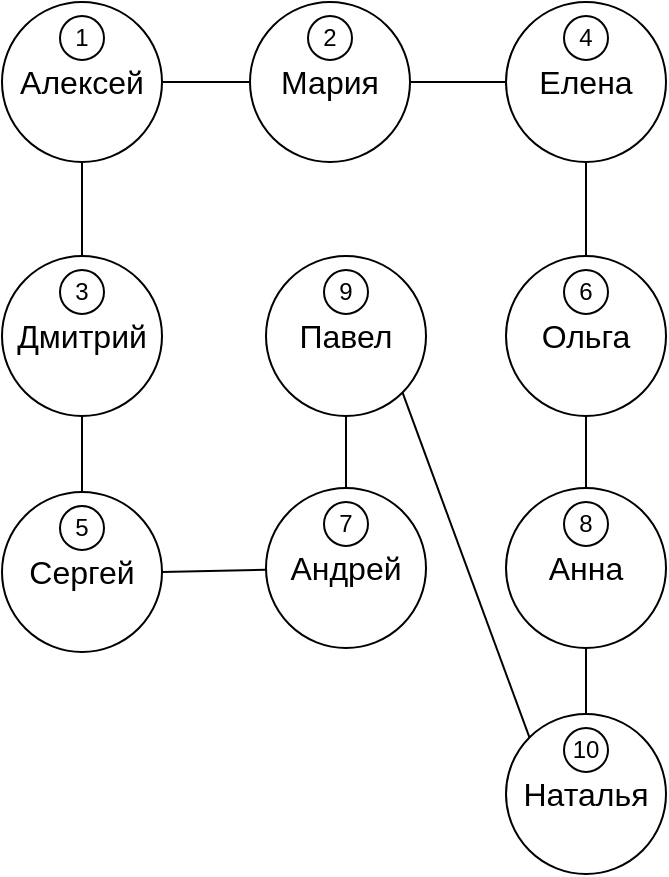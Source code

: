 <mxfile version="26.2.14" pages="3">
  <diagram name="FriendsWith" id="z1qGLr0hXs71ZdBFt_Ie">
    <mxGraphModel dx="1077" dy="1022" grid="0" gridSize="10" guides="1" tooltips="1" connect="1" arrows="1" fold="1" page="0" pageScale="1" pageWidth="827" pageHeight="1169" math="0" shadow="0">
      <root>
        <mxCell id="0" />
        <mxCell id="1" parent="0" />
        <mxCell id="5Dt48rdki2W4BKck6tQE-1" value="" style="group" vertex="1" connectable="0" parent="1">
          <mxGeometry x="217" y="-89" width="80" height="80" as="geometry" />
        </mxCell>
        <mxCell id="5Dt48rdki2W4BKck6tQE-2" value="&lt;font style=&quot;font-size: 16px;&quot;&gt;Елена&lt;/font&gt;" style="ellipse;whiteSpace=wrap;html=1;aspect=fixed;" vertex="1" parent="5Dt48rdki2W4BKck6tQE-1">
          <mxGeometry width="80" height="80" as="geometry" />
        </mxCell>
        <mxCell id="5Dt48rdki2W4BKck6tQE-3" value="4" style="ellipse;whiteSpace=wrap;html=1;aspect=fixed;" vertex="1" parent="5Dt48rdki2W4BKck6tQE-1">
          <mxGeometry x="29" y="7" width="22" height="22" as="geometry" />
        </mxCell>
        <mxCell id="5Dt48rdki2W4BKck6tQE-4" value="" style="group" vertex="1" connectable="0" parent="1">
          <mxGeometry x="-35" y="38" width="80" height="80" as="geometry" />
        </mxCell>
        <mxCell id="5Dt48rdki2W4BKck6tQE-5" value="&lt;font style=&quot;font-size: 16px;&quot;&gt;Дмитрий&lt;/font&gt;" style="ellipse;whiteSpace=wrap;html=1;aspect=fixed;" vertex="1" parent="5Dt48rdki2W4BKck6tQE-4">
          <mxGeometry width="80" height="80" as="geometry" />
        </mxCell>
        <mxCell id="5Dt48rdki2W4BKck6tQE-6" value="3" style="ellipse;whiteSpace=wrap;html=1;aspect=fixed;" vertex="1" parent="5Dt48rdki2W4BKck6tQE-4">
          <mxGeometry x="29" y="7" width="22" height="22" as="geometry" />
        </mxCell>
        <mxCell id="5Dt48rdki2W4BKck6tQE-7" value="" style="group" vertex="1" connectable="0" parent="1">
          <mxGeometry x="89" y="-89" width="80" height="80" as="geometry" />
        </mxCell>
        <mxCell id="5Dt48rdki2W4BKck6tQE-8" value="&lt;font style=&quot;font-size: 16px;&quot;&gt;Мария&lt;/font&gt;" style="ellipse;whiteSpace=wrap;html=1;aspect=fixed;" vertex="1" parent="5Dt48rdki2W4BKck6tQE-7">
          <mxGeometry width="80" height="80" as="geometry" />
        </mxCell>
        <mxCell id="5Dt48rdki2W4BKck6tQE-9" value="2" style="ellipse;whiteSpace=wrap;html=1;aspect=fixed;" vertex="1" parent="5Dt48rdki2W4BKck6tQE-7">
          <mxGeometry x="29" y="7" width="22" height="22" as="geometry" />
        </mxCell>
        <mxCell id="5Dt48rdki2W4BKck6tQE-10" value="" style="group" vertex="1" connectable="0" parent="1">
          <mxGeometry x="-35" y="-89" width="80" height="80" as="geometry" />
        </mxCell>
        <mxCell id="5Dt48rdki2W4BKck6tQE-11" value="&lt;font style=&quot;font-size: 16px;&quot;&gt;Алексей&lt;/font&gt;" style="ellipse;whiteSpace=wrap;html=1;aspect=fixed;" vertex="1" parent="5Dt48rdki2W4BKck6tQE-10">
          <mxGeometry width="80" height="80" as="geometry" />
        </mxCell>
        <mxCell id="5Dt48rdki2W4BKck6tQE-12" value="1" style="ellipse;whiteSpace=wrap;html=1;aspect=fixed;" vertex="1" parent="5Dt48rdki2W4BKck6tQE-10">
          <mxGeometry x="29" y="7" width="22" height="22" as="geometry" />
        </mxCell>
        <mxCell id="5Dt48rdki2W4BKck6tQE-13" value="" style="group" vertex="1" connectable="0" parent="1">
          <mxGeometry x="-35" y="156" width="80" height="80" as="geometry" />
        </mxCell>
        <mxCell id="5Dt48rdki2W4BKck6tQE-14" value="&lt;font style=&quot;font-size: 16px;&quot;&gt;Сергей&lt;/font&gt;" style="ellipse;whiteSpace=wrap;html=1;aspect=fixed;" vertex="1" parent="5Dt48rdki2W4BKck6tQE-13">
          <mxGeometry width="80" height="80" as="geometry" />
        </mxCell>
        <mxCell id="5Dt48rdki2W4BKck6tQE-15" value="5" style="ellipse;whiteSpace=wrap;html=1;aspect=fixed;" vertex="1" parent="5Dt48rdki2W4BKck6tQE-13">
          <mxGeometry x="29" y="7" width="22" height="22" as="geometry" />
        </mxCell>
        <mxCell id="5Dt48rdki2W4BKck6tQE-16" value="" style="group" vertex="1" connectable="0" parent="1">
          <mxGeometry x="217" y="38" width="80" height="80" as="geometry" />
        </mxCell>
        <mxCell id="5Dt48rdki2W4BKck6tQE-17" value="&lt;font style=&quot;font-size: 16px;&quot;&gt;Ольга&lt;/font&gt;" style="ellipse;whiteSpace=wrap;html=1;aspect=fixed;" vertex="1" parent="5Dt48rdki2W4BKck6tQE-16">
          <mxGeometry width="80" height="80" as="geometry" />
        </mxCell>
        <mxCell id="5Dt48rdki2W4BKck6tQE-18" value="6" style="ellipse;whiteSpace=wrap;html=1;aspect=fixed;" vertex="1" parent="5Dt48rdki2W4BKck6tQE-16">
          <mxGeometry x="29" y="7" width="22" height="22" as="geometry" />
        </mxCell>
        <mxCell id="5Dt48rdki2W4BKck6tQE-19" value="" style="group" vertex="1" connectable="0" parent="1">
          <mxGeometry x="97" y="154" width="80" height="80" as="geometry" />
        </mxCell>
        <mxCell id="5Dt48rdki2W4BKck6tQE-20" value="&lt;font style=&quot;font-size: 16px;&quot;&gt;Андрей&lt;/font&gt;" style="ellipse;whiteSpace=wrap;html=1;aspect=fixed;" vertex="1" parent="5Dt48rdki2W4BKck6tQE-19">
          <mxGeometry width="80" height="80" as="geometry" />
        </mxCell>
        <mxCell id="5Dt48rdki2W4BKck6tQE-21" value="7" style="ellipse;whiteSpace=wrap;html=1;aspect=fixed;" vertex="1" parent="5Dt48rdki2W4BKck6tQE-19">
          <mxGeometry x="29" y="7" width="22" height="22" as="geometry" />
        </mxCell>
        <mxCell id="5Dt48rdki2W4BKck6tQE-22" value="" style="group" vertex="1" connectable="0" parent="1">
          <mxGeometry x="217" y="154" width="80" height="80" as="geometry" />
        </mxCell>
        <mxCell id="5Dt48rdki2W4BKck6tQE-23" value="&lt;font style=&quot;font-size: 16px;&quot;&gt;Анна&lt;/font&gt;" style="ellipse;whiteSpace=wrap;html=1;aspect=fixed;" vertex="1" parent="5Dt48rdki2W4BKck6tQE-22">
          <mxGeometry width="80" height="80" as="geometry" />
        </mxCell>
        <mxCell id="5Dt48rdki2W4BKck6tQE-24" value="8" style="ellipse;whiteSpace=wrap;html=1;aspect=fixed;" vertex="1" parent="5Dt48rdki2W4BKck6tQE-22">
          <mxGeometry x="29" y="7" width="22" height="22" as="geometry" />
        </mxCell>
        <mxCell id="5Dt48rdki2W4BKck6tQE-25" value="" style="group" vertex="1" connectable="0" parent="1">
          <mxGeometry x="97" y="38" width="80" height="80" as="geometry" />
        </mxCell>
        <mxCell id="5Dt48rdki2W4BKck6tQE-26" value="&lt;font style=&quot;font-size: 16px;&quot;&gt;Павел&lt;/font&gt;" style="ellipse;whiteSpace=wrap;html=1;aspect=fixed;" vertex="1" parent="5Dt48rdki2W4BKck6tQE-25">
          <mxGeometry width="80" height="80" as="geometry" />
        </mxCell>
        <mxCell id="5Dt48rdki2W4BKck6tQE-27" value="9" style="ellipse;whiteSpace=wrap;html=1;aspect=fixed;" vertex="1" parent="5Dt48rdki2W4BKck6tQE-25">
          <mxGeometry x="29" y="7" width="22" height="22" as="geometry" />
        </mxCell>
        <mxCell id="5Dt48rdki2W4BKck6tQE-28" value="" style="group" vertex="1" connectable="0" parent="1">
          <mxGeometry x="217" y="267" width="80" height="80" as="geometry" />
        </mxCell>
        <mxCell id="5Dt48rdki2W4BKck6tQE-29" value="&lt;font style=&quot;font-size: 16px;&quot;&gt;Наталья&lt;/font&gt;" style="ellipse;whiteSpace=wrap;html=1;aspect=fixed;" vertex="1" parent="5Dt48rdki2W4BKck6tQE-28">
          <mxGeometry width="80" height="80" as="geometry" />
        </mxCell>
        <mxCell id="5Dt48rdki2W4BKck6tQE-30" value="10" style="ellipse;whiteSpace=wrap;html=1;aspect=fixed;" vertex="1" parent="5Dt48rdki2W4BKck6tQE-28">
          <mxGeometry x="29" y="7" width="22" height="22" as="geometry" />
        </mxCell>
        <mxCell id="5Dt48rdki2W4BKck6tQE-49" style="edgeStyle=none;curved=1;rounded=0;orthogonalLoop=1;jettySize=auto;html=1;exitX=1;exitY=0.5;exitDx=0;exitDy=0;fontSize=12;startSize=8;endSize=8;endArrow=none;startFill=0;" edge="1" parent="1" source="5Dt48rdki2W4BKck6tQE-11" target="5Dt48rdki2W4BKck6tQE-8">
          <mxGeometry relative="1" as="geometry" />
        </mxCell>
        <mxCell id="5Dt48rdki2W4BKck6tQE-50" style="edgeStyle=none;curved=1;rounded=0;orthogonalLoop=1;jettySize=auto;html=1;exitX=0.5;exitY=1;exitDx=0;exitDy=0;entryX=0.5;entryY=0;entryDx=0;entryDy=0;fontSize=12;startSize=8;endSize=8;endArrow=none;startFill=0;" edge="1" parent="1" source="5Dt48rdki2W4BKck6tQE-11" target="5Dt48rdki2W4BKck6tQE-5">
          <mxGeometry relative="1" as="geometry" />
        </mxCell>
        <mxCell id="5Dt48rdki2W4BKck6tQE-51" style="edgeStyle=none;curved=1;rounded=0;orthogonalLoop=1;jettySize=auto;html=1;exitX=1;exitY=0.5;exitDx=0;exitDy=0;fontSize=12;startSize=8;endSize=8;endArrow=none;startFill=0;" edge="1" parent="1" source="5Dt48rdki2W4BKck6tQE-8" target="5Dt48rdki2W4BKck6tQE-2">
          <mxGeometry relative="1" as="geometry" />
        </mxCell>
        <mxCell id="5Dt48rdki2W4BKck6tQE-52" style="edgeStyle=none;curved=1;rounded=0;orthogonalLoop=1;jettySize=auto;html=1;exitX=0.5;exitY=1;exitDx=0;exitDy=0;entryX=0.5;entryY=0;entryDx=0;entryDy=0;fontSize=12;startSize=8;endSize=8;endArrow=none;startFill=0;" edge="1" parent="1" source="5Dt48rdki2W4BKck6tQE-5" target="5Dt48rdki2W4BKck6tQE-14">
          <mxGeometry relative="1" as="geometry" />
        </mxCell>
        <mxCell id="5Dt48rdki2W4BKck6tQE-53" style="edgeStyle=none;curved=1;rounded=0;orthogonalLoop=1;jettySize=auto;html=1;exitX=0.5;exitY=1;exitDx=0;exitDy=0;entryX=0.5;entryY=0;entryDx=0;entryDy=0;fontSize=12;startSize=8;endSize=8;endArrow=none;startFill=0;" edge="1" parent="1" source="5Dt48rdki2W4BKck6tQE-2" target="5Dt48rdki2W4BKck6tQE-17">
          <mxGeometry relative="1" as="geometry" />
        </mxCell>
        <mxCell id="5Dt48rdki2W4BKck6tQE-54" style="edgeStyle=none;curved=1;rounded=0;orthogonalLoop=1;jettySize=auto;html=1;exitX=1;exitY=0.5;exitDx=0;exitDy=0;fontSize=12;startSize=8;endSize=8;endArrow=none;startFill=0;" edge="1" parent="1" source="5Dt48rdki2W4BKck6tQE-14" target="5Dt48rdki2W4BKck6tQE-20">
          <mxGeometry relative="1" as="geometry" />
        </mxCell>
        <mxCell id="5Dt48rdki2W4BKck6tQE-55" style="edgeStyle=none;curved=1;rounded=0;orthogonalLoop=1;jettySize=auto;html=1;exitX=0.5;exitY=1;exitDx=0;exitDy=0;entryX=0.5;entryY=0;entryDx=0;entryDy=0;fontSize=12;startSize=8;endSize=8;endArrow=none;startFill=0;" edge="1" parent="1" source="5Dt48rdki2W4BKck6tQE-17" target="5Dt48rdki2W4BKck6tQE-23">
          <mxGeometry relative="1" as="geometry" />
        </mxCell>
        <mxCell id="5Dt48rdki2W4BKck6tQE-56" style="edgeStyle=none;curved=1;rounded=0;orthogonalLoop=1;jettySize=auto;html=1;exitX=0.5;exitY=0;exitDx=0;exitDy=0;fontSize=12;startSize=8;endSize=8;endArrow=none;startFill=0;" edge="1" parent="1" source="5Dt48rdki2W4BKck6tQE-20" target="5Dt48rdki2W4BKck6tQE-26">
          <mxGeometry relative="1" as="geometry" />
        </mxCell>
        <mxCell id="5Dt48rdki2W4BKck6tQE-57" style="edgeStyle=none;curved=1;rounded=0;orthogonalLoop=1;jettySize=auto;html=1;exitX=0.5;exitY=1;exitDx=0;exitDy=0;entryX=0.5;entryY=0;entryDx=0;entryDy=0;fontSize=12;startSize=8;endSize=8;endArrow=none;startFill=0;" edge="1" parent="1" source="5Dt48rdki2W4BKck6tQE-23" target="5Dt48rdki2W4BKck6tQE-29">
          <mxGeometry relative="1" as="geometry" />
        </mxCell>
        <mxCell id="5Dt48rdki2W4BKck6tQE-58" style="edgeStyle=none;curved=1;rounded=0;orthogonalLoop=1;jettySize=auto;html=1;exitX=1;exitY=1;exitDx=0;exitDy=0;entryX=0;entryY=0;entryDx=0;entryDy=0;fontSize=12;startSize=8;endSize=8;endArrow=none;startFill=0;" edge="1" parent="1" source="5Dt48rdki2W4BKck6tQE-26" target="5Dt48rdki2W4BKck6tQE-29">
          <mxGeometry relative="1" as="geometry" />
        </mxCell>
      </root>
    </mxGraphModel>
  </diagram>
  <diagram id="Dsat20mBfVxTms_lPGTK" name="Watched">
    <mxGraphModel dx="1287" dy="489" grid="0" gridSize="10" guides="1" tooltips="1" connect="1" arrows="1" fold="1" page="0" pageScale="1" pageWidth="827" pageHeight="1169" math="0" shadow="0">
      <root>
        <mxCell id="0" />
        <mxCell id="1" parent="0" />
        <mxCell id="ZOoC9_grTk16sW4dBaiw-1" value="" style="group" vertex="1" connectable="0" parent="1">
          <mxGeometry x="310" y="463" width="80" height="80" as="geometry" />
        </mxCell>
        <mxCell id="ZOoC9_grTk16sW4dBaiw-2" value="&lt;font style=&quot;font-size: 16px;&quot;&gt;Елена&lt;/font&gt;" style="ellipse;whiteSpace=wrap;html=1;aspect=fixed;" vertex="1" parent="ZOoC9_grTk16sW4dBaiw-1">
          <mxGeometry width="80" height="80" as="geometry" />
        </mxCell>
        <mxCell id="ZOoC9_grTk16sW4dBaiw-3" value="4" style="ellipse;whiteSpace=wrap;html=1;aspect=fixed;" vertex="1" parent="ZOoC9_grTk16sW4dBaiw-1">
          <mxGeometry x="29" y="7" width="22" height="22" as="geometry" />
        </mxCell>
        <mxCell id="ZOoC9_grTk16sW4dBaiw-4" value="" style="group" vertex="1" connectable="0" parent="1">
          <mxGeometry x="195.75" y="463" width="80" height="80" as="geometry" />
        </mxCell>
        <mxCell id="ZOoC9_grTk16sW4dBaiw-5" value="&lt;font style=&quot;font-size: 16px;&quot;&gt;Дмитрий&lt;/font&gt;" style="ellipse;whiteSpace=wrap;html=1;aspect=fixed;" vertex="1" parent="ZOoC9_grTk16sW4dBaiw-4">
          <mxGeometry width="80" height="80" as="geometry" />
        </mxCell>
        <mxCell id="ZOoC9_grTk16sW4dBaiw-6" value="3" style="ellipse;whiteSpace=wrap;html=1;aspect=fixed;" vertex="1" parent="ZOoC9_grTk16sW4dBaiw-4">
          <mxGeometry x="29" y="7" width="22" height="22" as="geometry" />
        </mxCell>
        <mxCell id="ZOoC9_grTk16sW4dBaiw-7" value="" style="group" vertex="1" connectable="0" parent="1">
          <mxGeometry x="92" y="463" width="80" height="80" as="geometry" />
        </mxCell>
        <mxCell id="ZOoC9_grTk16sW4dBaiw-8" value="&lt;font style=&quot;font-size: 16px;&quot;&gt;Мария&lt;/font&gt;" style="ellipse;whiteSpace=wrap;html=1;aspect=fixed;" vertex="1" parent="ZOoC9_grTk16sW4dBaiw-7">
          <mxGeometry width="80" height="80" as="geometry" />
        </mxCell>
        <mxCell id="ZOoC9_grTk16sW4dBaiw-9" value="2" style="ellipse;whiteSpace=wrap;html=1;aspect=fixed;" vertex="1" parent="ZOoC9_grTk16sW4dBaiw-7">
          <mxGeometry x="29" y="7" width="22" height="22" as="geometry" />
        </mxCell>
        <mxCell id="ZOoC9_grTk16sW4dBaiw-10" value="" style="group" vertex="1" connectable="0" parent="1">
          <mxGeometry x="-16" y="463" width="80" height="80" as="geometry" />
        </mxCell>
        <mxCell id="ZOoC9_grTk16sW4dBaiw-11" value="&lt;font style=&quot;font-size: 16px;&quot;&gt;Алексей&lt;/font&gt;" style="ellipse;whiteSpace=wrap;html=1;aspect=fixed;" vertex="1" parent="ZOoC9_grTk16sW4dBaiw-10">
          <mxGeometry width="80" height="80" as="geometry" />
        </mxCell>
        <mxCell id="ZOoC9_grTk16sW4dBaiw-12" value="1" style="ellipse;whiteSpace=wrap;html=1;aspect=fixed;" vertex="1" parent="ZOoC9_grTk16sW4dBaiw-10">
          <mxGeometry x="29" y="7" width="22" height="22" as="geometry" />
        </mxCell>
        <mxCell id="ZOoC9_grTk16sW4dBaiw-13" value="" style="group" vertex="1" connectable="0" parent="1">
          <mxGeometry x="8" y="682" width="80" height="80" as="geometry" />
        </mxCell>
        <mxCell id="ZOoC9_grTk16sW4dBaiw-14" value="&lt;font style=&quot;font-size: 16px;&quot;&gt;Сергей&lt;/font&gt;" style="ellipse;whiteSpace=wrap;html=1;aspect=fixed;" vertex="1" parent="ZOoC9_grTk16sW4dBaiw-13">
          <mxGeometry width="80" height="80" as="geometry" />
        </mxCell>
        <mxCell id="ZOoC9_grTk16sW4dBaiw-15" value="5" style="ellipse;whiteSpace=wrap;html=1;aspect=fixed;" vertex="1" parent="ZOoC9_grTk16sW4dBaiw-13">
          <mxGeometry x="29" y="7" width="22" height="22" as="geometry" />
        </mxCell>
        <mxCell id="ZOoC9_grTk16sW4dBaiw-16" value="" style="group" vertex="1" connectable="0" parent="1">
          <mxGeometry x="112" y="682" width="80" height="80" as="geometry" />
        </mxCell>
        <mxCell id="ZOoC9_grTk16sW4dBaiw-17" value="&lt;font style=&quot;font-size: 16px;&quot;&gt;Ольга&lt;/font&gt;" style="ellipse;whiteSpace=wrap;html=1;aspect=fixed;" vertex="1" parent="ZOoC9_grTk16sW4dBaiw-16">
          <mxGeometry width="80" height="80" as="geometry" />
        </mxCell>
        <mxCell id="ZOoC9_grTk16sW4dBaiw-18" value="6" style="ellipse;whiteSpace=wrap;html=1;aspect=fixed;" vertex="1" parent="ZOoC9_grTk16sW4dBaiw-16">
          <mxGeometry x="29" y="7" width="22" height="22" as="geometry" />
        </mxCell>
        <mxCell id="ZOoC9_grTk16sW4dBaiw-19" value="" style="group" vertex="1" connectable="0" parent="1">
          <mxGeometry x="-96" y="682" width="80" height="80" as="geometry" />
        </mxCell>
        <mxCell id="ZOoC9_grTk16sW4dBaiw-20" value="&lt;font style=&quot;font-size: 16px;&quot;&gt;Андрей&lt;/font&gt;" style="ellipse;whiteSpace=wrap;html=1;aspect=fixed;" vertex="1" parent="ZOoC9_grTk16sW4dBaiw-19">
          <mxGeometry width="80" height="80" as="geometry" />
        </mxCell>
        <mxCell id="ZOoC9_grTk16sW4dBaiw-21" value="7" style="ellipse;whiteSpace=wrap;html=1;aspect=fixed;" vertex="1" parent="ZOoC9_grTk16sW4dBaiw-19">
          <mxGeometry x="29" y="7" width="22" height="22" as="geometry" />
        </mxCell>
        <mxCell id="ZOoC9_grTk16sW4dBaiw-22" value="" style="group" vertex="1" connectable="0" parent="1">
          <mxGeometry x="218" y="682" width="80" height="80" as="geometry" />
        </mxCell>
        <mxCell id="ZOoC9_grTk16sW4dBaiw-23" value="&lt;font style=&quot;font-size: 16px;&quot;&gt;Анна&lt;/font&gt;" style="ellipse;whiteSpace=wrap;html=1;aspect=fixed;" vertex="1" parent="ZOoC9_grTk16sW4dBaiw-22">
          <mxGeometry width="80" height="80" as="geometry" />
        </mxCell>
        <mxCell id="ZOoC9_grTk16sW4dBaiw-24" value="8" style="ellipse;whiteSpace=wrap;html=1;aspect=fixed;" vertex="1" parent="ZOoC9_grTk16sW4dBaiw-22">
          <mxGeometry x="29" y="7" width="22" height="22" as="geometry" />
        </mxCell>
        <mxCell id="ZOoC9_grTk16sW4dBaiw-25" value="" style="group" vertex="1" connectable="0" parent="1">
          <mxGeometry x="320" y="682" width="80" height="80" as="geometry" />
        </mxCell>
        <mxCell id="ZOoC9_grTk16sW4dBaiw-26" value="&lt;font style=&quot;font-size: 16px;&quot;&gt;Павел&lt;/font&gt;" style="ellipse;whiteSpace=wrap;html=1;aspect=fixed;" vertex="1" parent="ZOoC9_grTk16sW4dBaiw-25">
          <mxGeometry width="80" height="80" as="geometry" />
        </mxCell>
        <mxCell id="ZOoC9_grTk16sW4dBaiw-27" value="9" style="ellipse;whiteSpace=wrap;html=1;aspect=fixed;" vertex="1" parent="ZOoC9_grTk16sW4dBaiw-25">
          <mxGeometry x="29" y="7" width="22" height="22" as="geometry" />
        </mxCell>
        <mxCell id="ZOoC9_grTk16sW4dBaiw-28" value="" style="group" vertex="1" connectable="0" parent="1">
          <mxGeometry x="427" y="682" width="80" height="80" as="geometry" />
        </mxCell>
        <mxCell id="ZOoC9_grTk16sW4dBaiw-29" value="&lt;font style=&quot;font-size: 16px;&quot;&gt;Наталья&lt;/font&gt;" style="ellipse;whiteSpace=wrap;html=1;aspect=fixed;" vertex="1" parent="ZOoC9_grTk16sW4dBaiw-28">
          <mxGeometry width="80" height="80" as="geometry" />
        </mxCell>
        <mxCell id="ZOoC9_grTk16sW4dBaiw-30" value="10" style="ellipse;whiteSpace=wrap;html=1;aspect=fixed;" vertex="1" parent="ZOoC9_grTk16sW4dBaiw-28">
          <mxGeometry x="29" y="7" width="22" height="22" as="geometry" />
        </mxCell>
        <mxCell id="ZOoC9_grTk16sW4dBaiw-41" value="" style="group" vertex="1" connectable="0" parent="1">
          <mxGeometry x="320" y="804" width="80" height="80" as="geometry" />
        </mxCell>
        <mxCell id="ZOoC9_grTk16sW4dBaiw-42" value="&lt;br&gt;Бойцовский клуб" style="whiteSpace=wrap;html=1;aspect=fixed;" vertex="1" parent="ZOoC9_grTk16sW4dBaiw-41">
          <mxGeometry width="80" height="80" as="geometry" />
        </mxCell>
        <mxCell id="ZOoC9_grTk16sW4dBaiw-43" value="9" style="whiteSpace=wrap;html=1;aspect=fixed;" vertex="1" parent="ZOoC9_grTk16sW4dBaiw-41">
          <mxGeometry x="26" width="28" height="28" as="geometry" />
        </mxCell>
        <mxCell id="ZOoC9_grTk16sW4dBaiw-44" value="" style="group" vertex="1" connectable="0" parent="1">
          <mxGeometry x="218" y="804" width="80" height="86" as="geometry" />
        </mxCell>
        <mxCell id="ZOoC9_grTk16sW4dBaiw-45" value="&lt;br&gt;Криминальное чтиво" style="whiteSpace=wrap;html=1;aspect=fixed;" vertex="1" parent="ZOoC9_grTk16sW4dBaiw-44">
          <mxGeometry x="-6" width="86" height="86" as="geometry" />
        </mxCell>
        <mxCell id="ZOoC9_grTk16sW4dBaiw-46" value="8" style="whiteSpace=wrap;html=1;aspect=fixed;" vertex="1" parent="ZOoC9_grTk16sW4dBaiw-44">
          <mxGeometry x="26" width="28" height="28" as="geometry" />
        </mxCell>
        <mxCell id="ZOoC9_grTk16sW4dBaiw-47" value="" style="group" vertex="1" connectable="0" parent="1">
          <mxGeometry x="194.5" y="578" width="82.5" height="80" as="geometry" />
        </mxCell>
        <mxCell id="ZOoC9_grTk16sW4dBaiw-48" value="Темный рыцарь" style="whiteSpace=wrap;html=1;aspect=fixed;" vertex="1" parent="ZOoC9_grTk16sW4dBaiw-47">
          <mxGeometry width="80" height="80" as="geometry" />
        </mxCell>
        <mxCell id="ZOoC9_grTk16sW4dBaiw-49" value="3" style="whiteSpace=wrap;html=1;aspect=fixed;" vertex="1" parent="ZOoC9_grTk16sW4dBaiw-47">
          <mxGeometry x="28.831" width="24.086" height="24.086" as="geometry" />
        </mxCell>
        <mxCell id="ZOoC9_grTk16sW4dBaiw-50" value="" style="group" vertex="1" connectable="0" parent="1">
          <mxGeometry x="8" y="806" width="80" height="80" as="geometry" />
        </mxCell>
        <mxCell id="ZOoC9_grTk16sW4dBaiw-51" value="&lt;br&gt;Начало" style="whiteSpace=wrap;html=1;aspect=fixed;" vertex="1" parent="ZOoC9_grTk16sW4dBaiw-50">
          <mxGeometry width="80" height="80" as="geometry" />
        </mxCell>
        <mxCell id="ZOoC9_grTk16sW4dBaiw-52" value="5" style="whiteSpace=wrap;html=1;aspect=fixed;" vertex="1" parent="ZOoC9_grTk16sW4dBaiw-50">
          <mxGeometry x="26" width="28" height="28" as="geometry" />
        </mxCell>
        <mxCell id="ZOoC9_grTk16sW4dBaiw-53" value="" style="group" vertex="1" connectable="0" parent="1">
          <mxGeometry x="-96" y="804" width="80" height="80" as="geometry" />
        </mxCell>
        <mxCell id="ZOoC9_grTk16sW4dBaiw-54" value="&lt;br&gt;Список Шиндлера" style="whiteSpace=wrap;html=1;aspect=fixed;" vertex="1" parent="ZOoC9_grTk16sW4dBaiw-53">
          <mxGeometry width="80" height="80" as="geometry" />
        </mxCell>
        <mxCell id="ZOoC9_grTk16sW4dBaiw-55" value="7" style="whiteSpace=wrap;html=1;aspect=fixed;" vertex="1" parent="ZOoC9_grTk16sW4dBaiw-53">
          <mxGeometry x="26" width="28" height="28" as="geometry" />
        </mxCell>
        <mxCell id="ZOoC9_grTk16sW4dBaiw-56" value="" style="group" vertex="1" connectable="0" parent="1">
          <mxGeometry x="310" y="578" width="80" height="80" as="geometry" />
        </mxCell>
        <mxCell id="ZOoC9_grTk16sW4dBaiw-57" value="&lt;br&gt;Побег из Шоушенка" style="whiteSpace=wrap;html=1;aspect=fixed;" vertex="1" parent="ZOoC9_grTk16sW4dBaiw-56">
          <mxGeometry width="80" height="80" as="geometry" />
        </mxCell>
        <mxCell id="ZOoC9_grTk16sW4dBaiw-58" value="4" style="whiteSpace=wrap;html=1;aspect=fixed;" vertex="1" parent="ZOoC9_grTk16sW4dBaiw-56">
          <mxGeometry x="26" width="28" height="28" as="geometry" />
        </mxCell>
        <mxCell id="ZOoC9_grTk16sW4dBaiw-59" value="" style="group" vertex="1" connectable="0" parent="1">
          <mxGeometry x="112" y="807" width="80" height="80" as="geometry" />
        </mxCell>
        <mxCell id="ZOoC9_grTk16sW4dBaiw-60" value="Матрица" style="whiteSpace=wrap;html=1;aspect=fixed;" vertex="1" parent="ZOoC9_grTk16sW4dBaiw-59">
          <mxGeometry width="80" height="80" as="geometry" />
        </mxCell>
        <mxCell id="ZOoC9_grTk16sW4dBaiw-61" value="6" style="whiteSpace=wrap;html=1;aspect=fixed;" vertex="1" parent="ZOoC9_grTk16sW4dBaiw-59">
          <mxGeometry x="26" width="28" height="28" as="geometry" />
        </mxCell>
        <mxCell id="ZOoC9_grTk16sW4dBaiw-62" value="" style="group" vertex="1" connectable="0" parent="1">
          <mxGeometry x="92" y="578" width="80" height="80" as="geometry" />
        </mxCell>
        <mxCell id="ZOoC9_grTk16sW4dBaiw-63" value="&lt;br&gt;Форрест Гамп" style="whiteSpace=wrap;html=1;aspect=fixed;" vertex="1" parent="ZOoC9_grTk16sW4dBaiw-62">
          <mxGeometry width="80" height="80" as="geometry" />
        </mxCell>
        <mxCell id="ZOoC9_grTk16sW4dBaiw-64" value="2" style="whiteSpace=wrap;html=1;aspect=fixed;" vertex="1" parent="ZOoC9_grTk16sW4dBaiw-62">
          <mxGeometry x="26" width="28" height="28" as="geometry" />
        </mxCell>
        <mxCell id="ZOoC9_grTk16sW4dBaiw-65" value="" style="group" vertex="1" connectable="0" parent="1">
          <mxGeometry x="-16" y="578" width="80" height="80" as="geometry" />
        </mxCell>
        <mxCell id="ZOoC9_grTk16sW4dBaiw-66" value="&lt;br&gt;Крестный отец" style="whiteSpace=wrap;html=1;aspect=fixed;" vertex="1" parent="ZOoC9_grTk16sW4dBaiw-65">
          <mxGeometry width="80" height="80" as="geometry" />
        </mxCell>
        <mxCell id="ZOoC9_grTk16sW4dBaiw-67" value="1" style="whiteSpace=wrap;html=1;aspect=fixed;" vertex="1" parent="ZOoC9_grTk16sW4dBaiw-65">
          <mxGeometry x="26" width="28" height="28" as="geometry" />
        </mxCell>
        <mxCell id="ZOoC9_grTk16sW4dBaiw-68" value="" style="group" vertex="1" connectable="0" parent="1">
          <mxGeometry x="427" y="804" width="80" height="80" as="geometry" />
        </mxCell>
        <mxCell id="ZOoC9_grTk16sW4dBaiw-69" value="&lt;br&gt;Зеленая миля" style="whiteSpace=wrap;html=1;aspect=fixed;" vertex="1" parent="ZOoC9_grTk16sW4dBaiw-68">
          <mxGeometry width="80" height="80" as="geometry" />
        </mxCell>
        <mxCell id="ZOoC9_grTk16sW4dBaiw-70" value="10" style="whiteSpace=wrap;html=1;aspect=fixed;" vertex="1" parent="ZOoC9_grTk16sW4dBaiw-68">
          <mxGeometry x="26" width="28" height="28" as="geometry" />
        </mxCell>
        <mxCell id="ZOoC9_grTk16sW4dBaiw-72" style="edgeStyle=none;curved=1;rounded=0;orthogonalLoop=1;jettySize=auto;html=1;exitX=0.5;exitY=1;exitDx=0;exitDy=0;entryX=0.5;entryY=0;entryDx=0;entryDy=0;fontSize=12;startSize=8;endSize=8;" edge="1" parent="1" source="ZOoC9_grTk16sW4dBaiw-11" target="ZOoC9_grTk16sW4dBaiw-67">
          <mxGeometry relative="1" as="geometry" />
        </mxCell>
        <mxCell id="ZOoC9_grTk16sW4dBaiw-73" style="edgeStyle=none;curved=1;rounded=0;orthogonalLoop=1;jettySize=auto;html=1;exitX=0.5;exitY=1;exitDx=0;exitDy=0;fontSize=12;startSize=8;endSize=8;" edge="1" parent="1" source="ZOoC9_grTk16sW4dBaiw-8" target="ZOoC9_grTk16sW4dBaiw-64">
          <mxGeometry relative="1" as="geometry" />
        </mxCell>
        <mxCell id="ZOoC9_grTk16sW4dBaiw-74" style="edgeStyle=none;curved=1;rounded=0;orthogonalLoop=1;jettySize=auto;html=1;exitX=0.5;exitY=1;exitDx=0;exitDy=0;entryX=0.5;entryY=0;entryDx=0;entryDy=0;fontSize=12;startSize=8;endSize=8;" edge="1" parent="1" source="ZOoC9_grTk16sW4dBaiw-5" target="ZOoC9_grTk16sW4dBaiw-49">
          <mxGeometry relative="1" as="geometry" />
        </mxCell>
        <mxCell id="ZOoC9_grTk16sW4dBaiw-75" style="edgeStyle=none;curved=1;rounded=0;orthogonalLoop=1;jettySize=auto;html=1;exitX=0.5;exitY=1;exitDx=0;exitDy=0;entryX=0.5;entryY=0;entryDx=0;entryDy=0;fontSize=12;startSize=8;endSize=8;" edge="1" parent="1" source="ZOoC9_grTk16sW4dBaiw-2" target="ZOoC9_grTk16sW4dBaiw-58">
          <mxGeometry relative="1" as="geometry" />
        </mxCell>
        <mxCell id="ZOoC9_grTk16sW4dBaiw-76" style="edgeStyle=none;curved=1;rounded=0;orthogonalLoop=1;jettySize=auto;html=1;exitX=0.5;exitY=1;exitDx=0;exitDy=0;entryX=0.5;entryY=0;entryDx=0;entryDy=0;fontSize=12;startSize=8;endSize=8;" edge="1" parent="1" source="ZOoC9_grTk16sW4dBaiw-14" target="ZOoC9_grTk16sW4dBaiw-52">
          <mxGeometry relative="1" as="geometry" />
        </mxCell>
        <mxCell id="ZOoC9_grTk16sW4dBaiw-77" style="edgeStyle=none;curved=1;rounded=0;orthogonalLoop=1;jettySize=auto;html=1;exitX=0.5;exitY=1;exitDx=0;exitDy=0;entryX=0.5;entryY=0;entryDx=0;entryDy=0;fontSize=12;startSize=8;endSize=8;" edge="1" parent="1" source="ZOoC9_grTk16sW4dBaiw-14" target="ZOoC9_grTk16sW4dBaiw-60">
          <mxGeometry relative="1" as="geometry" />
        </mxCell>
        <mxCell id="ZOoC9_grTk16sW4dBaiw-78" style="edgeStyle=none;curved=1;rounded=0;orthogonalLoop=1;jettySize=auto;html=1;exitX=0.5;exitY=1;exitDx=0;exitDy=0;fontSize=12;startSize=8;endSize=8;" edge="1" parent="1" source="ZOoC9_grTk16sW4dBaiw-17" target="ZOoC9_grTk16sW4dBaiw-61">
          <mxGeometry relative="1" as="geometry" />
        </mxCell>
        <mxCell id="ZOoC9_grTk16sW4dBaiw-79" style="edgeStyle=none;curved=1;rounded=0;orthogonalLoop=1;jettySize=auto;html=1;exitX=1;exitY=0.5;exitDx=0;exitDy=0;entryX=0.5;entryY=1;entryDx=0;entryDy=0;fontSize=12;startSize=8;endSize=8;" edge="1" parent="1" source="ZOoC9_grTk16sW4dBaiw-17" target="ZOoC9_grTk16sW4dBaiw-48">
          <mxGeometry relative="1" as="geometry" />
        </mxCell>
        <mxCell id="ZOoC9_grTk16sW4dBaiw-80" style="edgeStyle=none;curved=1;rounded=0;orthogonalLoop=1;jettySize=auto;html=1;exitX=0.5;exitY=1;exitDx=0;exitDy=0;entryX=0.5;entryY=0;entryDx=0;entryDy=0;fontSize=12;startSize=8;endSize=8;" edge="1" parent="1" source="ZOoC9_grTk16sW4dBaiw-20" target="ZOoC9_grTk16sW4dBaiw-55">
          <mxGeometry relative="1" as="geometry" />
        </mxCell>
        <mxCell id="ZOoC9_grTk16sW4dBaiw-81" style="edgeStyle=none;curved=1;rounded=0;orthogonalLoop=1;jettySize=auto;html=1;exitX=0.5;exitY=1;exitDx=0;exitDy=0;entryX=0.5;entryY=0;entryDx=0;entryDy=0;fontSize=12;startSize=8;endSize=8;" edge="1" parent="1" source="ZOoC9_grTk16sW4dBaiw-23" target="ZOoC9_grTk16sW4dBaiw-46">
          <mxGeometry relative="1" as="geometry" />
        </mxCell>
        <mxCell id="ZOoC9_grTk16sW4dBaiw-82" style="edgeStyle=none;curved=1;rounded=0;orthogonalLoop=1;jettySize=auto;html=1;exitX=0.5;exitY=1;exitDx=0;exitDy=0;fontSize=12;startSize=8;endSize=8;" edge="1" parent="1" source="ZOoC9_grTk16sW4dBaiw-26" target="ZOoC9_grTk16sW4dBaiw-43">
          <mxGeometry relative="1" as="geometry" />
        </mxCell>
        <mxCell id="ZOoC9_grTk16sW4dBaiw-83" style="edgeStyle=none;curved=1;rounded=0;orthogonalLoop=1;jettySize=auto;html=1;exitX=0.5;exitY=1;exitDx=0;exitDy=0;fontSize=12;startSize=8;endSize=8;" edge="1" parent="1" source="ZOoC9_grTk16sW4dBaiw-29" target="ZOoC9_grTk16sW4dBaiw-70">
          <mxGeometry relative="1" as="geometry" />
        </mxCell>
      </root>
    </mxGraphModel>
  </diagram>
  <diagram id="wuS5w8Q35TLTFGx-pjjN" name="BelongsTo">
    <mxGraphModel dx="1176" dy="-22" grid="0" gridSize="10" guides="1" tooltips="1" connect="1" arrows="1" fold="1" page="0" pageScale="1" pageWidth="827" pageHeight="1169" math="0" shadow="0">
      <root>
        <mxCell id="0" />
        <mxCell id="1" parent="0" />
        <mxCell id="RFy00voxRkM7usYCMXSO-1" value="" style="group" vertex="1" connectable="0" parent="1">
          <mxGeometry x="139" y="1401" width="91" height="66" as="geometry" />
        </mxCell>
        <mxCell id="RFy00voxRkM7usYCMXSO-2" value="&lt;br&gt;Приключения" style="shape=hexagon;perimeter=hexagonPerimeter2;whiteSpace=wrap;html=1;fixedSize=1;" vertex="1" parent="RFy00voxRkM7usYCMXSO-1">
          <mxGeometry width="91" height="66" as="geometry" />
        </mxCell>
        <mxCell id="RFy00voxRkM7usYCMXSO-3" value="10" style="ellipse;whiteSpace=wrap;html=1;aspect=fixed;" vertex="1" parent="RFy00voxRkM7usYCMXSO-1">
          <mxGeometry x="32.608" width="25.3" height="25.3" as="geometry" />
        </mxCell>
        <mxCell id="RFy00voxRkM7usYCMXSO-4" value="" style="group" vertex="1" connectable="0" parent="1">
          <mxGeometry x="36" y="1403" width="83" height="62" as="geometry" />
        </mxCell>
        <mxCell id="RFy00voxRkM7usYCMXSO-5" value="&lt;br&gt;Детектив" style="shape=hexagon;perimeter=hexagonPerimeter2;whiteSpace=wrap;html=1;fixedSize=1;" vertex="1" parent="RFy00voxRkM7usYCMXSO-4">
          <mxGeometry width="83" height="62" as="geometry" />
        </mxCell>
        <mxCell id="RFy00voxRkM7usYCMXSO-6" value="9" style="ellipse;whiteSpace=wrap;html=1;aspect=fixed;" vertex="1" parent="RFy00voxRkM7usYCMXSO-4">
          <mxGeometry x="29.742" width="23.517" height="23.517" as="geometry" />
        </mxCell>
        <mxCell id="RFy00voxRkM7usYCMXSO-7" value="" style="group" vertex="1" connectable="0" parent="1">
          <mxGeometry x="-70" y="1402" width="84" height="60" as="geometry" />
        </mxCell>
        <mxCell id="RFy00voxRkM7usYCMXSO-8" value="&lt;br&gt;Мелодрама" style="shape=hexagon;perimeter=hexagonPerimeter2;whiteSpace=wrap;html=1;fixedSize=1;" vertex="1" parent="RFy00voxRkM7usYCMXSO-7">
          <mxGeometry width="84" height="60" as="geometry" />
        </mxCell>
        <mxCell id="RFy00voxRkM7usYCMXSO-9" value="8" style="ellipse;whiteSpace=wrap;html=1;aspect=fixed;" vertex="1" parent="RFy00voxRkM7usYCMXSO-7">
          <mxGeometry x="30.1" width="23.8" height="23.8" as="geometry" />
        </mxCell>
        <mxCell id="RFy00voxRkM7usYCMXSO-10" value="" style="group" vertex="1" connectable="0" parent="1">
          <mxGeometry x="253" y="1404" width="89" height="59" as="geometry" />
        </mxCell>
        <mxCell id="RFy00voxRkM7usYCMXSO-11" value="&lt;br&gt;Комедия" style="shape=hexagon;perimeter=hexagonPerimeter2;whiteSpace=wrap;html=1;fixedSize=1;" vertex="1" parent="RFy00voxRkM7usYCMXSO-10">
          <mxGeometry width="89" height="59" as="geometry" />
        </mxCell>
        <mxCell id="RFy00voxRkM7usYCMXSO-12" value="7" style="ellipse;whiteSpace=wrap;html=1;aspect=fixed;" vertex="1" parent="RFy00voxRkM7usYCMXSO-10">
          <mxGeometry x="31.892" width="25.075" height="25.075" as="geometry" />
        </mxCell>
        <mxCell id="RFy00voxRkM7usYCMXSO-13" value="" style="group" vertex="1" connectable="0" parent="1">
          <mxGeometry x="351" y="1160" width="90" height="62" as="geometry" />
        </mxCell>
        <mxCell id="RFy00voxRkM7usYCMXSO-14" value="&lt;br&gt;Исторический" style="shape=hexagon;perimeter=hexagonPerimeter2;whiteSpace=wrap;html=1;fixedSize=1;" vertex="1" parent="RFy00voxRkM7usYCMXSO-13">
          <mxGeometry width="90" height="62" as="geometry" />
        </mxCell>
        <mxCell id="RFy00voxRkM7usYCMXSO-15" value="6" style="ellipse;whiteSpace=wrap;html=1;aspect=fixed;" vertex="1" parent="RFy00voxRkM7usYCMXSO-13">
          <mxGeometry x="32.25" width="25.5" height="25.5" as="geometry" />
        </mxCell>
        <mxCell id="RFy00voxRkM7usYCMXSO-19" value="" style="group" vertex="1" connectable="0" parent="1">
          <mxGeometry x="137" y="1160" width="92" height="65" as="geometry" />
        </mxCell>
        <mxCell id="RFy00voxRkM7usYCMXSO-20" value="&lt;br&gt;Боевик" style="shape=hexagon;perimeter=hexagonPerimeter2;whiteSpace=wrap;html=1;fixedSize=1;" vertex="1" parent="RFy00voxRkM7usYCMXSO-19">
          <mxGeometry width="92" height="65" as="geometry" />
        </mxCell>
        <mxCell id="RFy00voxRkM7usYCMXSO-21" value="4" style="ellipse;whiteSpace=wrap;html=1;aspect=fixed;" vertex="1" parent="RFy00voxRkM7usYCMXSO-19">
          <mxGeometry x="32.967" width="26.067" height="26.067" as="geometry" />
        </mxCell>
        <mxCell id="RFy00voxRkM7usYCMXSO-22" value="" style="group" vertex="1" connectable="0" parent="1">
          <mxGeometry x="243" y="1156" width="91" height="66" as="geometry" />
        </mxCell>
        <mxCell id="RFy00voxRkM7usYCMXSO-23" value="&lt;br&gt;Фантастика" style="shape=hexagon;perimeter=hexagonPerimeter2;whiteSpace=wrap;html=1;fixedSize=1;" vertex="1" parent="RFy00voxRkM7usYCMXSO-22">
          <mxGeometry width="91" height="66" as="geometry" />
        </mxCell>
        <mxCell id="RFy00voxRkM7usYCMXSO-24" value="3" style="ellipse;whiteSpace=wrap;html=1;aspect=fixed;" vertex="1" parent="RFy00voxRkM7usYCMXSO-22">
          <mxGeometry x="32.608" width="25.783" height="25.783" as="geometry" />
        </mxCell>
        <mxCell id="RFy00voxRkM7usYCMXSO-25" value="" style="group" vertex="1" connectable="0" parent="1">
          <mxGeometry x="-76" y="1158" width="96" height="69" as="geometry" />
        </mxCell>
        <mxCell id="RFy00voxRkM7usYCMXSO-26" value="&lt;br&gt;Криминал" style="shape=hexagon;perimeter=hexagonPerimeter2;whiteSpace=wrap;html=1;fixedSize=1;" vertex="1" parent="RFy00voxRkM7usYCMXSO-25">
          <mxGeometry width="96" height="69" as="geometry" />
        </mxCell>
        <mxCell id="RFy00voxRkM7usYCMXSO-27" value="1" style="ellipse;whiteSpace=wrap;html=1;aspect=fixed;" vertex="1" parent="RFy00voxRkM7usYCMXSO-25">
          <mxGeometry x="34.4" width="27.2" height="27.2" as="geometry" />
        </mxCell>
        <mxCell id="RFy00voxRkM7usYCMXSO-28" value="" style="group" vertex="1" connectable="0" parent="1">
          <mxGeometry x="38" y="1161.5" width="86" height="62" as="geometry" />
        </mxCell>
        <mxCell id="RFy00voxRkM7usYCMXSO-29" value="&lt;br&gt;Драма" style="shape=hexagon;perimeter=hexagonPerimeter2;whiteSpace=wrap;html=1;fixedSize=1;" vertex="1" parent="RFy00voxRkM7usYCMXSO-28">
          <mxGeometry width="86" height="62" as="geometry" />
        </mxCell>
        <mxCell id="RFy00voxRkM7usYCMXSO-30" value="2" style="ellipse;whiteSpace=wrap;html=1;aspect=fixed;" vertex="1" parent="RFy00voxRkM7usYCMXSO-28">
          <mxGeometry x="30.817" width="24.367" height="24.367" as="geometry" />
        </mxCell>
        <mxCell id="QFYu6YfQ3_FwWF5bg5G0-1" value="" style="group" vertex="1" connectable="0" parent="1">
          <mxGeometry x="453" y="1262" width="80" height="80" as="geometry" />
        </mxCell>
        <mxCell id="QFYu6YfQ3_FwWF5bg5G0-2" value="&lt;br&gt;Бойцовский клуб" style="whiteSpace=wrap;html=1;aspect=fixed;" vertex="1" parent="QFYu6YfQ3_FwWF5bg5G0-1">
          <mxGeometry width="80" height="80" as="geometry" />
        </mxCell>
        <mxCell id="QFYu6YfQ3_FwWF5bg5G0-3" value="9" style="whiteSpace=wrap;html=1;aspect=fixed;" vertex="1" parent="QFYu6YfQ3_FwWF5bg5G0-1">
          <mxGeometry x="26" width="28" height="28" as="geometry" />
        </mxCell>
        <mxCell id="QFYu6YfQ3_FwWF5bg5G0-4" value="" style="group" vertex="1" connectable="0" parent="1">
          <mxGeometry x="-68" y="1262" width="80" height="86" as="geometry" />
        </mxCell>
        <mxCell id="QFYu6YfQ3_FwWF5bg5G0-5" value="&lt;br&gt;Криминальное чтиво" style="whiteSpace=wrap;html=1;aspect=fixed;" vertex="1" parent="QFYu6YfQ3_FwWF5bg5G0-4">
          <mxGeometry x="-6" width="86" height="86" as="geometry" />
        </mxCell>
        <mxCell id="QFYu6YfQ3_FwWF5bg5G0-6" value="8" style="whiteSpace=wrap;html=1;aspect=fixed;" vertex="1" parent="QFYu6YfQ3_FwWF5bg5G0-4">
          <mxGeometry x="26" width="28" height="28" as="geometry" />
        </mxCell>
        <mxCell id="QFYu6YfQ3_FwWF5bg5G0-7" value="" style="group" vertex="1" connectable="0" parent="1">
          <mxGeometry x="142.5" y="1054" width="82.5" height="80" as="geometry" />
        </mxCell>
        <mxCell id="QFYu6YfQ3_FwWF5bg5G0-8" value="Темный рыцарь" style="whiteSpace=wrap;html=1;aspect=fixed;" vertex="1" parent="QFYu6YfQ3_FwWF5bg5G0-7">
          <mxGeometry width="80" height="80" as="geometry" />
        </mxCell>
        <mxCell id="QFYu6YfQ3_FwWF5bg5G0-9" value="3" style="whiteSpace=wrap;html=1;aspect=fixed;" vertex="1" parent="QFYu6YfQ3_FwWF5bg5G0-7">
          <mxGeometry x="28.831" width="24.086" height="24.086" as="geometry" />
        </mxCell>
        <mxCell id="QFYu6YfQ3_FwWF5bg5G0-10" value="" style="group" vertex="1" connectable="0" parent="1">
          <mxGeometry x="248" y="1052" width="80" height="80" as="geometry" />
        </mxCell>
        <mxCell id="QFYu6YfQ3_FwWF5bg5G0-11" value="&lt;br&gt;Начало" style="whiteSpace=wrap;html=1;aspect=fixed;" vertex="1" parent="QFYu6YfQ3_FwWF5bg5G0-10">
          <mxGeometry width="80" height="80" as="geometry" />
        </mxCell>
        <mxCell id="QFYu6YfQ3_FwWF5bg5G0-12" value="5" style="whiteSpace=wrap;html=1;aspect=fixed;" vertex="1" parent="QFYu6YfQ3_FwWF5bg5G0-10">
          <mxGeometry x="26" width="28" height="28" as="geometry" />
        </mxCell>
        <mxCell id="QFYu6YfQ3_FwWF5bg5G0-13" value="" style="group" vertex="1" connectable="0" parent="1">
          <mxGeometry x="356" y="1052" width="80" height="80" as="geometry" />
        </mxCell>
        <mxCell id="QFYu6YfQ3_FwWF5bg5G0-14" value="&lt;br&gt;Список Шиндлера" style="whiteSpace=wrap;html=1;aspect=fixed;" vertex="1" parent="QFYu6YfQ3_FwWF5bg5G0-13">
          <mxGeometry width="80" height="80" as="geometry" />
        </mxCell>
        <mxCell id="QFYu6YfQ3_FwWF5bg5G0-15" value="7" style="whiteSpace=wrap;html=1;aspect=fixed;" vertex="1" parent="QFYu6YfQ3_FwWF5bg5G0-13">
          <mxGeometry x="26" width="28" height="28" as="geometry" />
        </mxCell>
        <mxCell id="QFYu6YfQ3_FwWF5bg5G0-16" value="" style="group" vertex="1" connectable="0" parent="1">
          <mxGeometry x="41" y="1262" width="80" height="80" as="geometry" />
        </mxCell>
        <mxCell id="QFYu6YfQ3_FwWF5bg5G0-17" value="&lt;br&gt;Побег из Шоушенка" style="whiteSpace=wrap;html=1;aspect=fixed;" vertex="1" parent="QFYu6YfQ3_FwWF5bg5G0-16">
          <mxGeometry width="80" height="80" as="geometry" />
        </mxCell>
        <mxCell id="QFYu6YfQ3_FwWF5bg5G0-18" value="4" style="whiteSpace=wrap;html=1;aspect=fixed;" vertex="1" parent="QFYu6YfQ3_FwWF5bg5G0-16">
          <mxGeometry x="26" width="28" height="28" as="geometry" />
        </mxCell>
        <mxCell id="QFYu6YfQ3_FwWF5bg5G0-19" value="" style="group" vertex="1" connectable="0" parent="1">
          <mxGeometry x="248" y="1262" width="80" height="80" as="geometry" />
        </mxCell>
        <mxCell id="QFYu6YfQ3_FwWF5bg5G0-20" value="Матрица" style="whiteSpace=wrap;html=1;aspect=fixed;" vertex="1" parent="QFYu6YfQ3_FwWF5bg5G0-19">
          <mxGeometry width="80" height="80" as="geometry" />
        </mxCell>
        <mxCell id="QFYu6YfQ3_FwWF5bg5G0-21" value="6" style="whiteSpace=wrap;html=1;aspect=fixed;" vertex="1" parent="QFYu6YfQ3_FwWF5bg5G0-19">
          <mxGeometry x="26" width="28" height="28" as="geometry" />
        </mxCell>
        <mxCell id="QFYu6YfQ3_FwWF5bg5G0-22" value="" style="group" vertex="1" connectable="0" parent="1">
          <mxGeometry x="40" y="1054" width="80" height="80" as="geometry" />
        </mxCell>
        <mxCell id="QFYu6YfQ3_FwWF5bg5G0-23" value="&lt;br&gt;Форрест Гамп" style="whiteSpace=wrap;html=1;aspect=fixed;" vertex="1" parent="QFYu6YfQ3_FwWF5bg5G0-22">
          <mxGeometry width="80" height="80" as="geometry" />
        </mxCell>
        <mxCell id="QFYu6YfQ3_FwWF5bg5G0-24" value="2" style="whiteSpace=wrap;html=1;aspect=fixed;" vertex="1" parent="QFYu6YfQ3_FwWF5bg5G0-22">
          <mxGeometry x="26" width="28" height="28" as="geometry" />
        </mxCell>
        <mxCell id="QFYu6YfQ3_FwWF5bg5G0-25" value="" style="group" vertex="1" connectable="0" parent="1">
          <mxGeometry x="-68" y="1054" width="80" height="80" as="geometry" />
        </mxCell>
        <mxCell id="QFYu6YfQ3_FwWF5bg5G0-26" value="&lt;br&gt;Крестный отец" style="whiteSpace=wrap;html=1;aspect=fixed;" vertex="1" parent="QFYu6YfQ3_FwWF5bg5G0-25">
          <mxGeometry width="80" height="80" as="geometry" />
        </mxCell>
        <mxCell id="QFYu6YfQ3_FwWF5bg5G0-27" value="1" style="whiteSpace=wrap;html=1;aspect=fixed;" vertex="1" parent="QFYu6YfQ3_FwWF5bg5G0-25">
          <mxGeometry x="26" width="28" height="28" as="geometry" />
        </mxCell>
        <mxCell id="QFYu6YfQ3_FwWF5bg5G0-28" value="" style="group" vertex="1" connectable="0" parent="1">
          <mxGeometry x="142" y="1262" width="80" height="80" as="geometry" />
        </mxCell>
        <mxCell id="QFYu6YfQ3_FwWF5bg5G0-29" value="&lt;br&gt;Зеленая миля" style="whiteSpace=wrap;html=1;aspect=fixed;" vertex="1" parent="QFYu6YfQ3_FwWF5bg5G0-28">
          <mxGeometry width="80" height="80" as="geometry" />
        </mxCell>
        <mxCell id="QFYu6YfQ3_FwWF5bg5G0-30" value="10" style="whiteSpace=wrap;html=1;aspect=fixed;" vertex="1" parent="QFYu6YfQ3_FwWF5bg5G0-28">
          <mxGeometry x="26" width="28" height="28" as="geometry" />
        </mxCell>
        <mxCell id="QFYu6YfQ3_FwWF5bg5G0-31" style="edgeStyle=none;curved=1;rounded=0;orthogonalLoop=1;jettySize=auto;html=1;exitX=0.5;exitY=1;exitDx=0;exitDy=0;entryX=0.5;entryY=0;entryDx=0;entryDy=0;fontSize=12;startSize=8;endSize=8;" edge="1" parent="1" source="QFYu6YfQ3_FwWF5bg5G0-26" target="RFy00voxRkM7usYCMXSO-27">
          <mxGeometry relative="1" as="geometry" />
        </mxCell>
        <mxCell id="QFYu6YfQ3_FwWF5bg5G0-32" style="edgeStyle=none;curved=1;rounded=0;orthogonalLoop=1;jettySize=auto;html=1;exitX=0.5;exitY=1;exitDx=0;exitDy=0;entryX=0.5;entryY=0;entryDx=0;entryDy=0;fontSize=12;startSize=8;endSize=8;" edge="1" parent="1" source="QFYu6YfQ3_FwWF5bg5G0-23" target="RFy00voxRkM7usYCMXSO-30">
          <mxGeometry relative="1" as="geometry" />
        </mxCell>
        <mxCell id="QFYu6YfQ3_FwWF5bg5G0-33" style="edgeStyle=none;curved=1;rounded=0;orthogonalLoop=1;jettySize=auto;html=1;exitX=0.5;exitY=1;exitDx=0;exitDy=0;entryX=0.5;entryY=0;entryDx=0;entryDy=0;fontSize=12;startSize=8;endSize=8;" edge="1" parent="1" source="QFYu6YfQ3_FwWF5bg5G0-8" target="RFy00voxRkM7usYCMXSO-21">
          <mxGeometry relative="1" as="geometry" />
        </mxCell>
        <mxCell id="QFYu6YfQ3_FwWF5bg5G0-34" style="edgeStyle=none;curved=1;rounded=0;orthogonalLoop=1;jettySize=auto;html=1;exitX=0.5;exitY=0;exitDx=0;exitDy=0;entryX=0.5;entryY=1;entryDx=0;entryDy=0;fontSize=12;startSize=8;endSize=8;" edge="1" parent="1" source="QFYu6YfQ3_FwWF5bg5G0-18" target="RFy00voxRkM7usYCMXSO-29">
          <mxGeometry relative="1" as="geometry" />
        </mxCell>
        <mxCell id="QFYu6YfQ3_FwWF5bg5G0-35" style="edgeStyle=none;curved=1;rounded=0;orthogonalLoop=1;jettySize=auto;html=1;exitX=0.5;exitY=1;exitDx=0;exitDy=0;entryX=0.5;entryY=0;entryDx=0;entryDy=0;fontSize=12;startSize=8;endSize=8;" edge="1" parent="1" source="QFYu6YfQ3_FwWF5bg5G0-11" target="RFy00voxRkM7usYCMXSO-24">
          <mxGeometry relative="1" as="geometry" />
        </mxCell>
        <mxCell id="QFYu6YfQ3_FwWF5bg5G0-36" style="edgeStyle=none;curved=1;rounded=0;orthogonalLoop=1;jettySize=auto;html=1;exitX=0.5;exitY=0;exitDx=0;exitDy=0;entryX=0.5;entryY=1;entryDx=0;entryDy=0;fontSize=12;startSize=8;endSize=8;" edge="1" parent="1" source="QFYu6YfQ3_FwWF5bg5G0-21" target="RFy00voxRkM7usYCMXSO-23">
          <mxGeometry relative="1" as="geometry" />
        </mxCell>
        <mxCell id="QFYu6YfQ3_FwWF5bg5G0-37" style="edgeStyle=none;curved=1;rounded=0;orthogonalLoop=1;jettySize=auto;html=1;exitX=0.5;exitY=1;exitDx=0;exitDy=0;entryX=0.5;entryY=0;entryDx=0;entryDy=0;fontSize=12;startSize=8;endSize=8;" edge="1" parent="1" source="QFYu6YfQ3_FwWF5bg5G0-14" target="RFy00voxRkM7usYCMXSO-15">
          <mxGeometry relative="1" as="geometry" />
        </mxCell>
        <mxCell id="QFYu6YfQ3_FwWF5bg5G0-38" style="edgeStyle=none;curved=1;rounded=0;orthogonalLoop=1;jettySize=auto;html=1;exitX=0.5;exitY=0;exitDx=0;exitDy=0;entryX=0.5;entryY=1;entryDx=0;entryDy=0;fontSize=12;startSize=8;endSize=8;" edge="1" parent="1" source="QFYu6YfQ3_FwWF5bg5G0-6" target="RFy00voxRkM7usYCMXSO-26">
          <mxGeometry relative="1" as="geometry" />
        </mxCell>
        <mxCell id="RFy00voxRkM7usYCMXSO-17" value="&lt;br&gt;Триллер" style="shape=hexagon;perimeter=hexagonPerimeter2;whiteSpace=wrap;html=1;fixedSize=1;" vertex="1" parent="1">
          <mxGeometry x="448" y="1159" width="90" height="63" as="geometry" />
        </mxCell>
        <mxCell id="RFy00voxRkM7usYCMXSO-18" value="5" style="ellipse;whiteSpace=wrap;html=1;aspect=fixed;" vertex="1" parent="1">
          <mxGeometry x="481.5" y="1159" width="23" height="23" as="geometry" />
        </mxCell>
        <mxCell id="QFYu6YfQ3_FwWF5bg5G0-39" style="edgeStyle=none;curved=1;rounded=0;orthogonalLoop=1;jettySize=auto;html=1;exitX=0.5;exitY=0;exitDx=0;exitDy=0;fontSize=12;startSize=8;endSize=8;" edge="1" parent="1" source="QFYu6YfQ3_FwWF5bg5G0-3" target="RFy00voxRkM7usYCMXSO-17">
          <mxGeometry relative="1" as="geometry" />
        </mxCell>
        <mxCell id="QFYu6YfQ3_FwWF5bg5G0-40" style="edgeStyle=none;curved=1;rounded=0;orthogonalLoop=1;jettySize=auto;html=1;exitX=0.5;exitY=0;exitDx=0;exitDy=0;fontSize=12;startSize=8;endSize=8;" edge="1" parent="1" source="QFYu6YfQ3_FwWF5bg5G0-30" target="RFy00voxRkM7usYCMXSO-29">
          <mxGeometry relative="1" as="geometry" />
        </mxCell>
      </root>
    </mxGraphModel>
  </diagram>
</mxfile>
